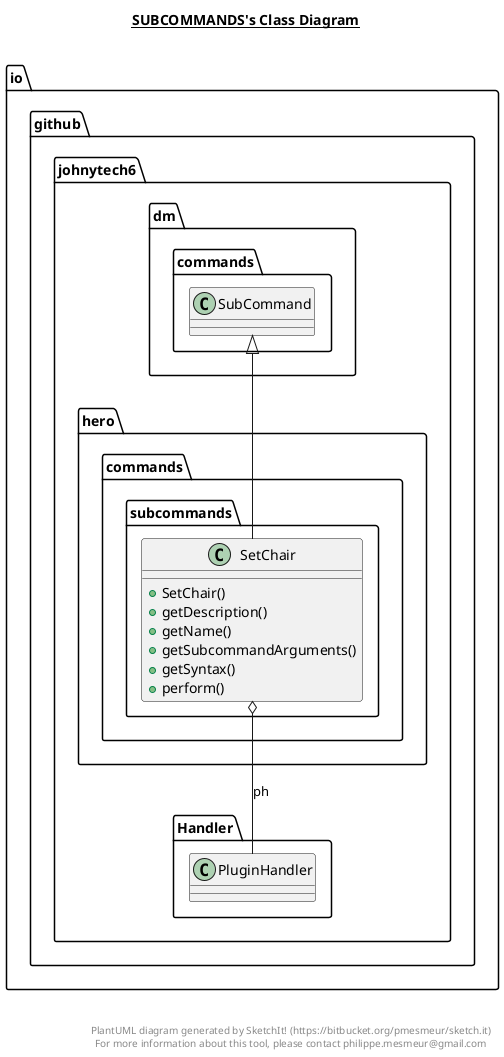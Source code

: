 @startuml

title __SUBCOMMANDS's Class Diagram__\n

  namespace io.github.johnytech6 {
    namespace hero {
      namespace commands {
        namespace subcommands {
          class io.github.johnytech6.hero.commands.subcommands.SetChair {
              + SetChair()
              + getDescription()
              + getName()
              + getSubcommandArguments()
              + getSyntax()
              + perform()
          }
        }
      }
    }
  }
  

  io.github.johnytech6.hero.commands.subcommands.SetChair -up-|> io.github.johnytech6.dm.commands.SubCommand
  io.github.johnytech6.hero.commands.subcommands.SetChair o-- io.github.johnytech6.Handler.PluginHandler : ph


right footer


PlantUML diagram generated by SketchIt! (https://bitbucket.org/pmesmeur/sketch.it)
For more information about this tool, please contact philippe.mesmeur@gmail.com
endfooter

@enduml
